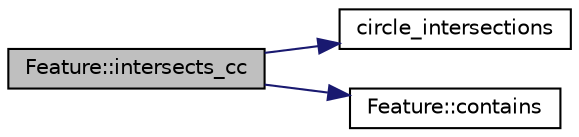 digraph "Feature::intersects_cc"
{
 // LATEX_PDF_SIZE
  edge [fontname="Helvetica",fontsize="10",labelfontname="Helvetica",labelfontsize="10"];
  node [fontname="Helvetica",fontsize="10",shape=record];
  rankdir="LR";
  Node1 [label="Feature::intersects_cc",height=0.2,width=0.4,color="black", fillcolor="grey75", style="filled", fontcolor="black",tooltip=" "];
  Node1 -> Node2 [color="midnightblue",fontsize="10",style="solid",fontname="Helvetica"];
  Node2 [label="circle_intersections",height=0.2,width=0.4,color="black", fillcolor="white", style="filled",URL="$d0/d11/arrange_8_c.html#a043ee172acd7f5a71489cdc610bdc0b4",tooltip=" "];
  Node1 -> Node3 [color="midnightblue",fontsize="10",style="solid",fontname="Helvetica"];
  Node3 [label="Feature::contains",height=0.2,width=0.4,color="black", fillcolor="white", style="filled",URL="$d7/d76/class_feature.html#a4e60b80e5d02075c1699667dc7000bd7",tooltip=" "];
}
